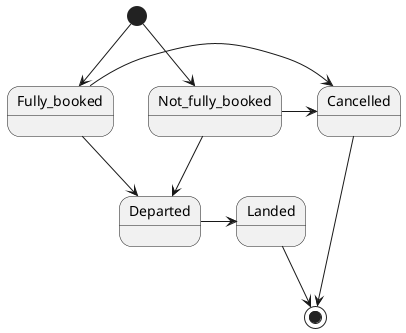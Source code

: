 @startuml

[*] --> Fully_booked
[*] --> Not_fully_booked
Fully_booked --> Departed
Not_fully_booked --> Departed
Fully_booked -> Cancelled
Not_fully_booked -> Cancelled
Departed -> Landed
Landed --> [*]
Cancelled --> [*]

@enduml
